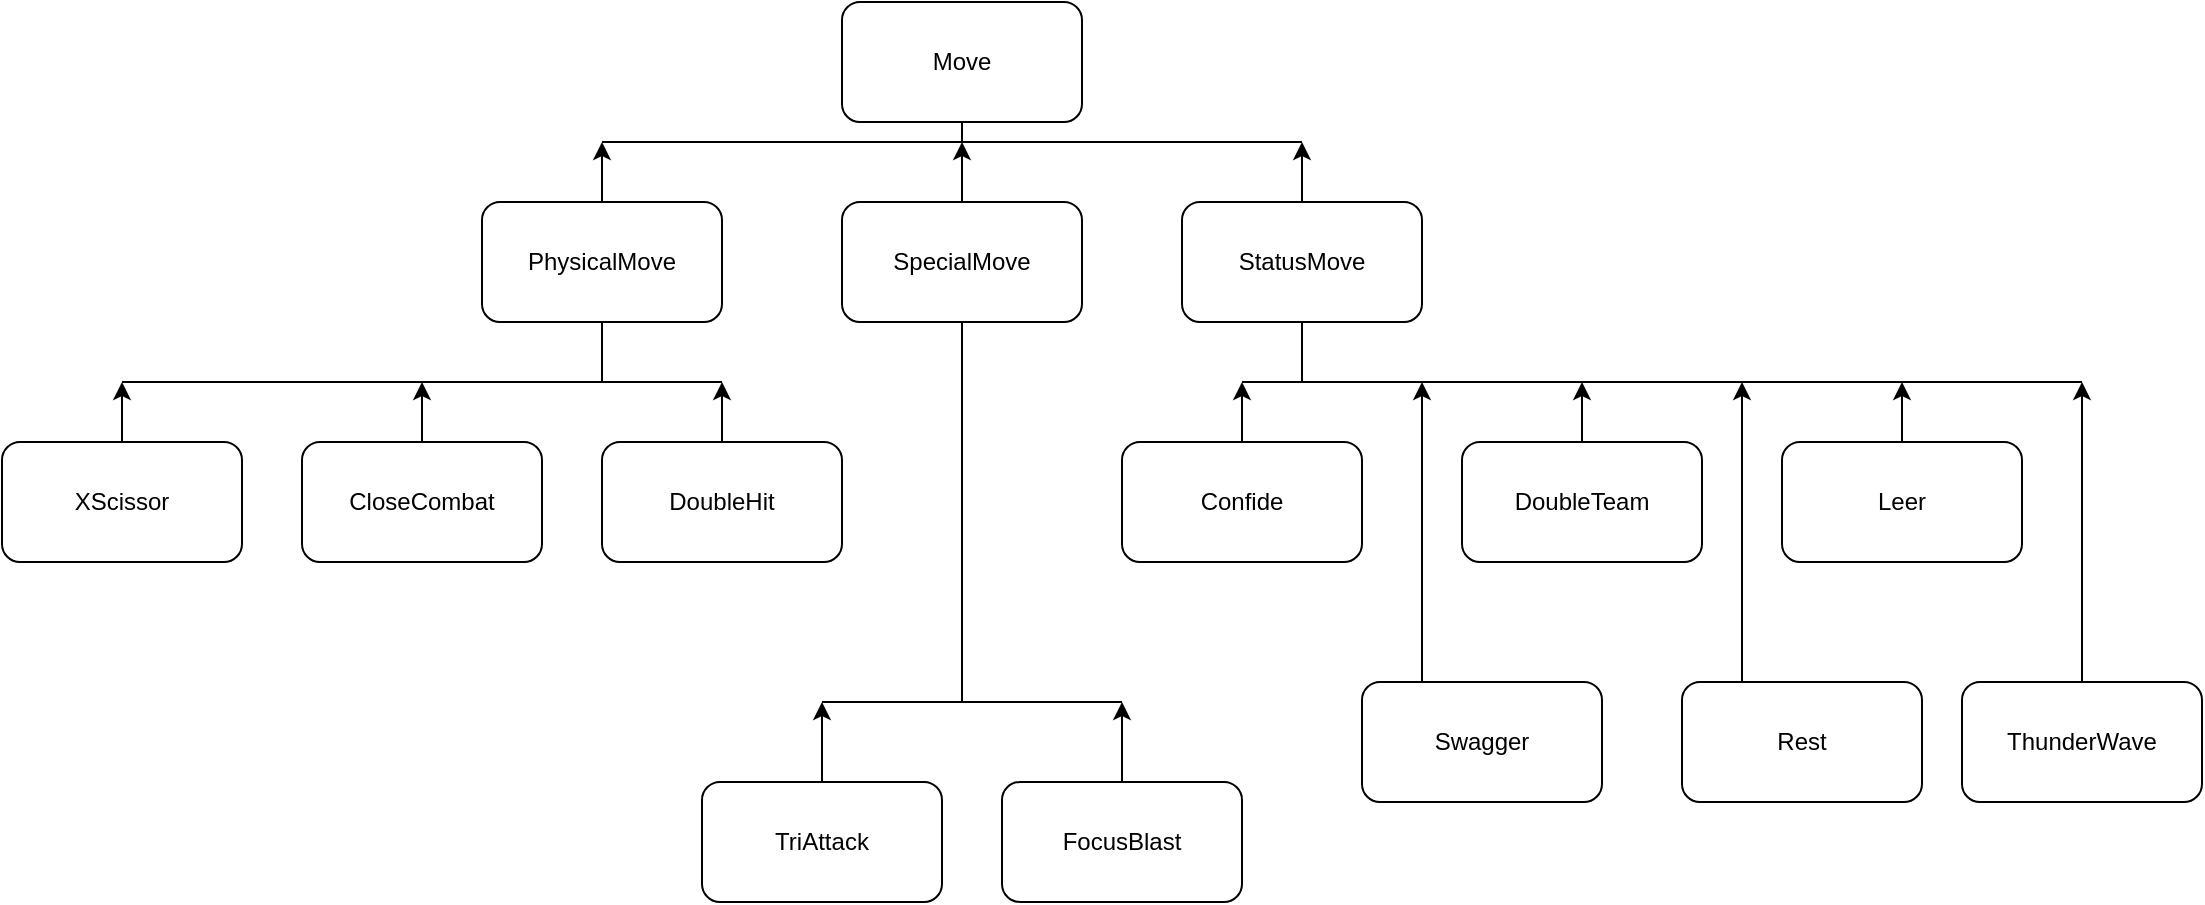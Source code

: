 <mxfile>
    <diagram id="-28GYsVWtjJEoKMCGALs" name="Страница 1">
        <mxGraphModel dx="2381" dy="1549" grid="1" gridSize="10" guides="1" tooltips="1" connect="1" arrows="1" fold="1" page="1" pageScale="1" pageWidth="827" pageHeight="1169" math="0" shadow="0">
            <root>
                <mxCell id="0"/>
                <mxCell id="1" parent="0"/>
                <mxCell id="2" value="Move" style="rounded=1;whiteSpace=wrap;fontColor=#000000;" vertex="1" parent="1">
                    <mxGeometry x="220" y="90" width="120" height="60" as="geometry"/>
                </mxCell>
                <mxCell id="38" value="" style="edgeStyle=none;exitX=0.5;exitY=0;exitDx=0;exitDy=0;fontColor=#000000;" edge="1" parent="1" source="3">
                    <mxGeometry relative="1" as="geometry">
                        <mxPoint x="280" y="160" as="targetPoint"/>
                    </mxGeometry>
                </mxCell>
                <mxCell id="3" value="SpecialMove" style="rounded=1;whiteSpace=wrap;fontColor=#000000;" vertex="1" parent="1">
                    <mxGeometry x="220" y="190" width="120" height="60" as="geometry"/>
                </mxCell>
                <mxCell id="39" value="" style="edgeStyle=none;exitX=0.5;exitY=0;exitDx=0;exitDy=0;fontColor=#000000;" edge="1" parent="1" source="4">
                    <mxGeometry relative="1" as="geometry">
                        <mxPoint x="100" y="160" as="targetPoint"/>
                    </mxGeometry>
                </mxCell>
                <mxCell id="4" value="PhysicalMove" style="rounded=1;whiteSpace=wrap;fontColor=#000000;" vertex="1" parent="1">
                    <mxGeometry x="40" y="190" width="120" height="60" as="geometry"/>
                </mxCell>
                <mxCell id="37" value="" style="edgeStyle=none;exitX=0.5;exitY=0;exitDx=0;exitDy=0;fontColor=#000000;" edge="1" parent="1" source="5">
                    <mxGeometry relative="1" as="geometry">
                        <mxPoint x="450" y="160" as="targetPoint"/>
                    </mxGeometry>
                </mxCell>
                <mxCell id="5" value="StatusMove" style="rounded=1;whiteSpace=wrap;fontColor=#000000;" vertex="1" parent="1">
                    <mxGeometry x="390" y="190" width="120" height="60" as="geometry"/>
                </mxCell>
                <mxCell id="19" value="" style="edgeStyle=none;exitX=0.5;exitY=0;exitDx=0;exitDy=0;fontColor=#000000;" edge="1" parent="1" source="6">
                    <mxGeometry relative="1" as="geometry">
                        <mxPoint x="10" y="280" as="targetPoint"/>
                    </mxGeometry>
                </mxCell>
                <mxCell id="6" value="CloseCombat" style="rounded=1;whiteSpace=wrap;fontColor=#000000;" vertex="1" parent="1">
                    <mxGeometry x="-50" y="310" width="120" height="60" as="geometry"/>
                </mxCell>
                <mxCell id="20" value="" style="edgeStyle=none;exitX=0.5;exitY=0;exitDx=0;exitDy=0;fontColor=#000000;" edge="1" parent="1" source="7">
                    <mxGeometry relative="1" as="geometry">
                        <mxPoint x="160" y="280" as="targetPoint"/>
                    </mxGeometry>
                </mxCell>
                <mxCell id="7" value="DoubleHit" style="rounded=1;whiteSpace=wrap;fontColor=#000000;" vertex="1" parent="1">
                    <mxGeometry x="100" y="310" width="120" height="60" as="geometry"/>
                </mxCell>
                <mxCell id="33" value="" style="edgeStyle=none;exitX=0.5;exitY=0;exitDx=0;exitDy=0;fontColor=#000000;" edge="1" parent="1" source="8">
                    <mxGeometry relative="1" as="geometry">
                        <mxPoint x="420" y="280" as="targetPoint"/>
                    </mxGeometry>
                </mxCell>
                <mxCell id="8" value="Confide" style="rounded=1;whiteSpace=wrap;fontColor=#000000;" vertex="1" parent="1">
                    <mxGeometry x="360" y="310" width="120" height="60" as="geometry"/>
                </mxCell>
                <mxCell id="30" value="" style="edgeStyle=none;exitX=0.5;exitY=0;exitDx=0;exitDy=0;fontColor=#000000;" edge="1" parent="1" source="9">
                    <mxGeometry relative="1" as="geometry">
                        <mxPoint x="590" y="280" as="targetPoint"/>
                    </mxGeometry>
                </mxCell>
                <mxCell id="9" value="DoubleTeam" style="rounded=1;whiteSpace=wrap;fontColor=#000000;" vertex="1" parent="1">
                    <mxGeometry x="530" y="310" width="120" height="60" as="geometry"/>
                </mxCell>
                <mxCell id="24" value="" style="edgeStyle=none;exitX=0.5;exitY=0;exitDx=0;exitDy=0;fontColor=#000000;" edge="1" parent="1" source="10">
                    <mxGeometry relative="1" as="geometry">
                        <mxPoint x="360" y="440" as="targetPoint"/>
                    </mxGeometry>
                </mxCell>
                <mxCell id="10" value="FocusBlast" style="rounded=1;whiteSpace=wrap;fontColor=#000000;" vertex="1" parent="1">
                    <mxGeometry x="300" y="480" width="120" height="60" as="geometry"/>
                </mxCell>
                <mxCell id="31" value="" style="edgeStyle=none;exitX=0.5;exitY=0;exitDx=0;exitDy=0;fontColor=#000000;" edge="1" parent="1" source="11">
                    <mxGeometry relative="1" as="geometry">
                        <mxPoint x="750" y="280" as="targetPoint"/>
                    </mxGeometry>
                </mxCell>
                <mxCell id="11" value="Leer" style="rounded=1;whiteSpace=wrap;fontColor=#000000;" vertex="1" parent="1">
                    <mxGeometry x="690" y="310" width="120" height="60" as="geometry"/>
                </mxCell>
                <mxCell id="32" value="" style="edgeStyle=none;exitX=0.5;exitY=0;exitDx=0;exitDy=0;fontColor=#000000;" edge="1" parent="1">
                    <mxGeometry relative="1" as="geometry">
                        <mxPoint x="670" y="280" as="targetPoint"/>
                        <mxPoint x="670" y="430" as="sourcePoint"/>
                    </mxGeometry>
                </mxCell>
                <mxCell id="12" value="Rest" style="rounded=1;whiteSpace=wrap;fontColor=#000000;" vertex="1" parent="1">
                    <mxGeometry x="640" y="430" width="120" height="60" as="geometry"/>
                </mxCell>
                <mxCell id="29" value="" style="edgeStyle=none;exitX=0.5;exitY=0;exitDx=0;exitDy=0;fontColor=#000000;" edge="1" parent="1">
                    <mxGeometry relative="1" as="geometry">
                        <mxPoint x="510" y="280" as="targetPoint"/>
                        <mxPoint x="510" y="430" as="sourcePoint"/>
                    </mxGeometry>
                </mxCell>
                <mxCell id="13" value="Swagger" style="rounded=1;whiteSpace=wrap;fontColor=#000000;" vertex="1" parent="1">
                    <mxGeometry x="480" y="430" width="120" height="60" as="geometry"/>
                </mxCell>
                <mxCell id="23" value="" style="edgeStyle=none;exitX=0.5;exitY=0;exitDx=0;exitDy=0;fontColor=#000000;" edge="1" parent="1" source="15">
                    <mxGeometry relative="1" as="geometry">
                        <mxPoint x="210" y="440" as="targetPoint"/>
                    </mxGeometry>
                </mxCell>
                <mxCell id="15" value="TriAttack" style="rounded=1;whiteSpace=wrap;fontColor=#000000;" vertex="1" parent="1">
                    <mxGeometry x="150" y="480" width="120" height="60" as="geometry"/>
                </mxCell>
                <mxCell id="18" value="" style="edgeStyle=none;exitX=0.5;exitY=0;exitDx=0;exitDy=0;fontColor=#000000;" edge="1" parent="1">
                    <mxGeometry relative="1" as="geometry">
                        <mxPoint x="-140" y="280" as="targetPoint"/>
                        <mxPoint x="-140" y="310" as="sourcePoint"/>
                    </mxGeometry>
                </mxCell>
                <mxCell id="16" value="XScissor" style="rounded=1;whiteSpace=wrap;fontColor=#000000;" vertex="1" parent="1">
                    <mxGeometry x="-200" y="310" width="120" height="60" as="geometry"/>
                </mxCell>
                <mxCell id="17" value="" style="endArrow=none;fontColor=#000000;" edge="1" parent="1">
                    <mxGeometry width="50" height="50" relative="1" as="geometry">
                        <mxPoint x="-140" y="280" as="sourcePoint"/>
                        <mxPoint x="160" y="280" as="targetPoint"/>
                    </mxGeometry>
                </mxCell>
                <mxCell id="25" value="" style="endArrow=none;fontColor=#000000;" edge="1" parent="1">
                    <mxGeometry width="50" height="50" relative="1" as="geometry">
                        <mxPoint x="210" y="440" as="sourcePoint"/>
                        <mxPoint x="360" y="440" as="targetPoint"/>
                    </mxGeometry>
                </mxCell>
                <mxCell id="26" value="" style="endArrow=none;entryX=0.5;entryY=1;entryDx=0;entryDy=0;fontColor=#000000;" edge="1" parent="1" target="3">
                    <mxGeometry width="50" height="50" relative="1" as="geometry">
                        <mxPoint x="280" y="440" as="sourcePoint"/>
                        <mxPoint x="230" y="330" as="targetPoint"/>
                    </mxGeometry>
                </mxCell>
                <mxCell id="27" value="" style="endArrow=none;entryX=0.5;entryY=1;entryDx=0;entryDy=0;fontColor=#000000;" edge="1" parent="1" target="4">
                    <mxGeometry width="50" height="50" relative="1" as="geometry">
                        <mxPoint x="100" y="280" as="sourcePoint"/>
                        <mxPoint x="230" y="330" as="targetPoint"/>
                    </mxGeometry>
                </mxCell>
                <mxCell id="35" value="" style="endArrow=none;fontColor=#000000;" edge="1" parent="1">
                    <mxGeometry width="50" height="50" relative="1" as="geometry">
                        <mxPoint x="420" y="280" as="sourcePoint"/>
                        <mxPoint x="840" y="280" as="targetPoint"/>
                    </mxGeometry>
                </mxCell>
                <mxCell id="36" value="" style="endArrow=none;entryX=0.5;entryY=1;entryDx=0;entryDy=0;fontColor=#000000;" edge="1" parent="1" target="5">
                    <mxGeometry width="50" height="50" relative="1" as="geometry">
                        <mxPoint x="450" y="280" as="sourcePoint"/>
                        <mxPoint x="660" y="330" as="targetPoint"/>
                    </mxGeometry>
                </mxCell>
                <mxCell id="40" value="" style="endArrow=none;fontColor=#000000;" edge="1" parent="1">
                    <mxGeometry width="50" height="50" relative="1" as="geometry">
                        <mxPoint x="100" y="160" as="sourcePoint"/>
                        <mxPoint x="450" y="160" as="targetPoint"/>
                    </mxGeometry>
                </mxCell>
                <mxCell id="41" value="" style="endArrow=none;entryX=0.5;entryY=1;entryDx=0;entryDy=0;fontColor=#000000;" edge="1" parent="1" target="2">
                    <mxGeometry width="50" height="50" relative="1" as="geometry">
                        <mxPoint x="280" y="160" as="sourcePoint"/>
                        <mxPoint x="310" y="330" as="targetPoint"/>
                    </mxGeometry>
                </mxCell>
                <mxCell id="43" value="" style="edgeStyle=none;exitX=0.5;exitY=0;exitDx=0;exitDy=0;fontColor=#000000;" edge="1" parent="1" source="14">
                    <mxGeometry relative="1" as="geometry">
                        <mxPoint x="840" y="280" as="targetPoint"/>
                    </mxGeometry>
                </mxCell>
                <mxCell id="14" value="ThunderWave" style="rounded=1;whiteSpace=wrap;fontColor=#000000;" vertex="1" parent="1">
                    <mxGeometry x="780" y="430" width="120" height="60" as="geometry"/>
                </mxCell>
                <mxCell id="42" value="" style="edgeStyle=none;exitX=0.5;exitY=0;exitDx=0;exitDy=0;endArrow=none;fontColor=#000000;" edge="1" parent="1" target="14">
                    <mxGeometry relative="1" as="geometry">
                        <mxPoint x="850" y="280" as="targetPoint"/>
                        <mxPoint x="850" y="430" as="sourcePoint"/>
                    </mxGeometry>
                </mxCell>
            </root>
        </mxGraphModel>
    </diagram>
</mxfile>